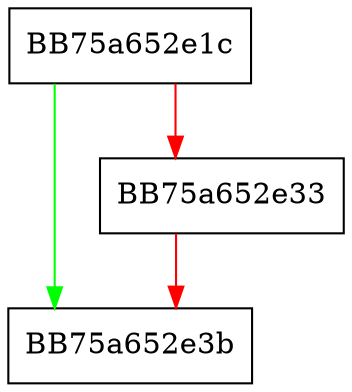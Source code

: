 digraph reset {
  node [shape="box"];
  graph [splines=ortho];
  BB75a652e1c -> BB75a652e3b [color="green"];
  BB75a652e1c -> BB75a652e33 [color="red"];
  BB75a652e33 -> BB75a652e3b [color="red"];
}
